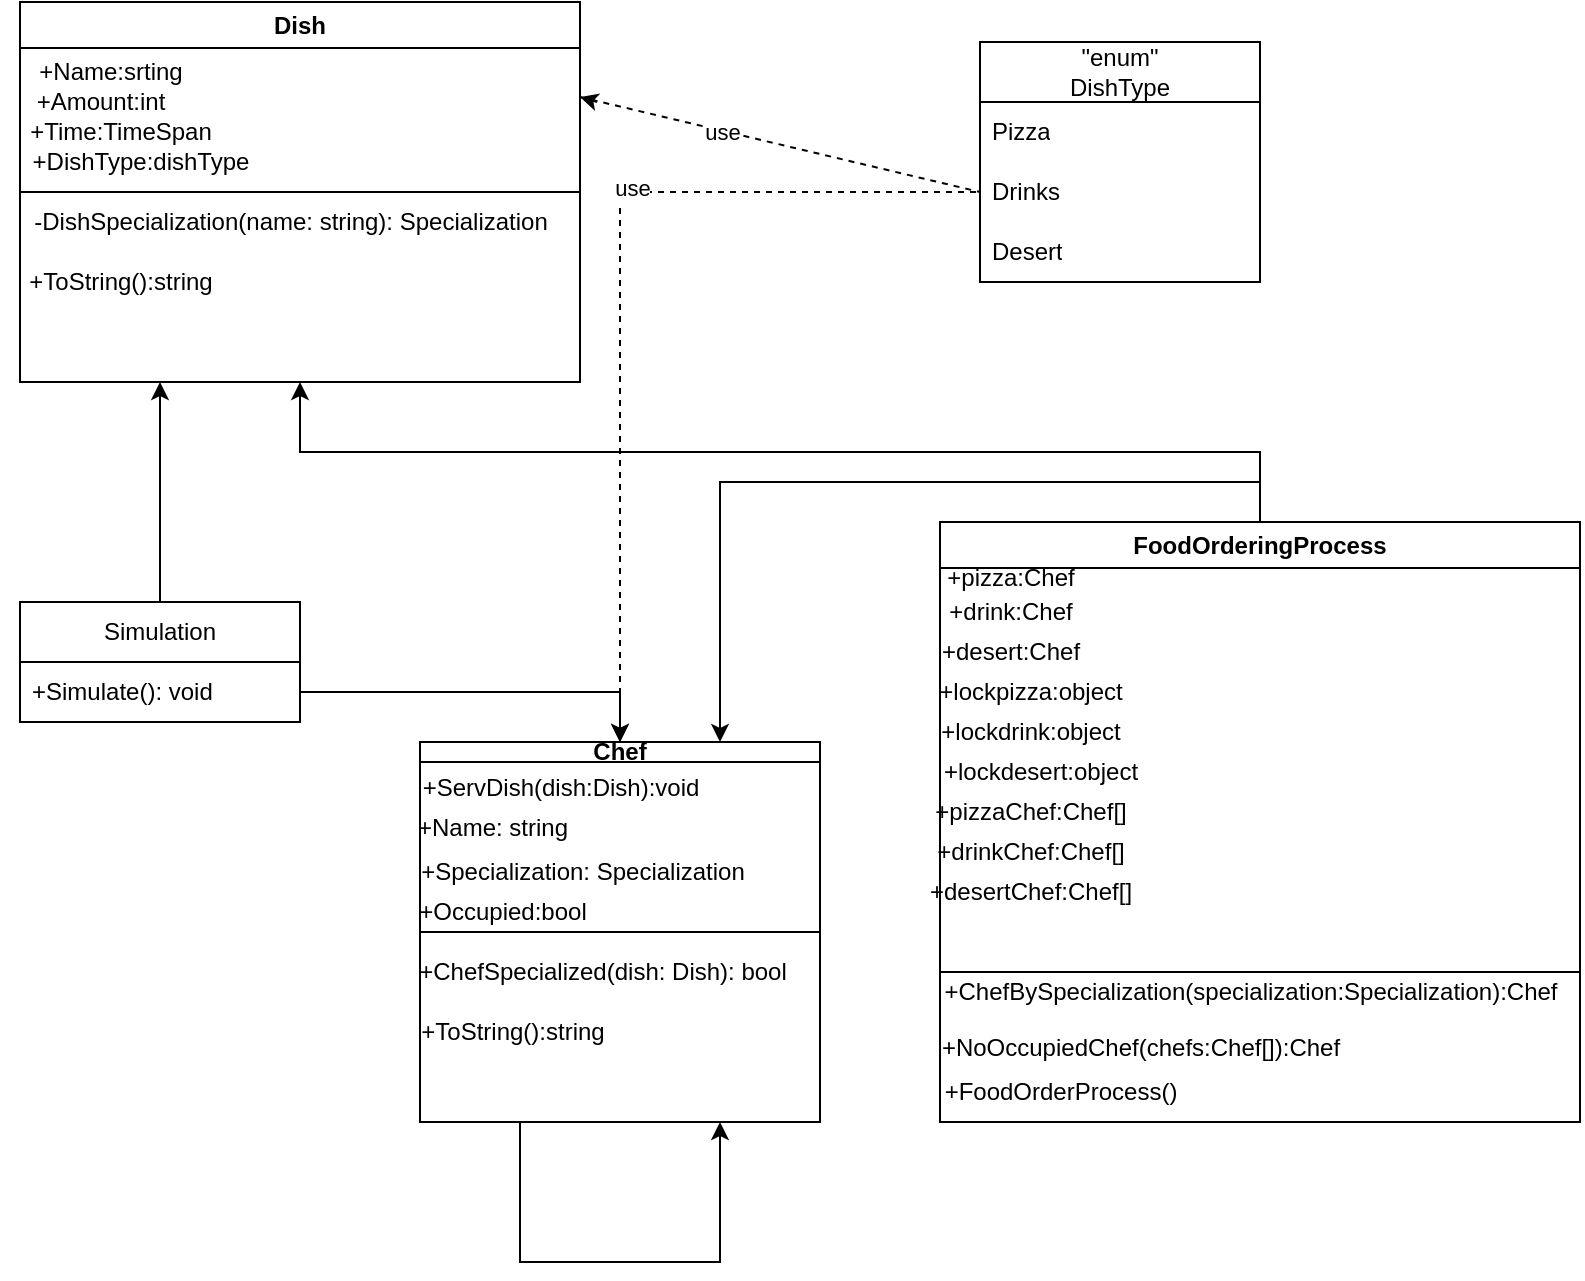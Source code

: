 <mxfile version="21.3.3" type="device">
  <diagram name="Страница 1" id="17ys860zthn6NOWWIRE2">
    <mxGraphModel dx="1434" dy="764" grid="1" gridSize="10" guides="1" tooltips="1" connect="1" arrows="1" fold="1" page="1" pageScale="1" pageWidth="827" pageHeight="1169" math="0" shadow="0">
      <root>
        <mxCell id="0" />
        <mxCell id="1" parent="0" />
        <mxCell id="uuniJi9aIR9j_ugRHp2k-5" value="&quot;enum&quot;&lt;br&gt;DishType" style="swimlane;fontStyle=0;childLayout=stackLayout;horizontal=1;startSize=30;horizontalStack=0;resizeParent=1;resizeParentMax=0;resizeLast=0;collapsible=1;marginBottom=0;whiteSpace=wrap;html=1;" parent="1" vertex="1">
          <mxGeometry x="520" y="110" width="140" height="120" as="geometry" />
        </mxCell>
        <mxCell id="uuniJi9aIR9j_ugRHp2k-6" value="Pizza" style="text;strokeColor=none;fillColor=none;align=left;verticalAlign=middle;spacingLeft=4;spacingRight=4;overflow=hidden;points=[[0,0.5],[1,0.5]];portConstraint=eastwest;rotatable=0;whiteSpace=wrap;html=1;" parent="uuniJi9aIR9j_ugRHp2k-5" vertex="1">
          <mxGeometry y="30" width="140" height="30" as="geometry" />
        </mxCell>
        <mxCell id="uuniJi9aIR9j_ugRHp2k-7" value="Drinks" style="text;strokeColor=none;fillColor=none;align=left;verticalAlign=middle;spacingLeft=4;spacingRight=4;overflow=hidden;points=[[0,0.5],[1,0.5]];portConstraint=eastwest;rotatable=0;whiteSpace=wrap;html=1;" parent="uuniJi9aIR9j_ugRHp2k-5" vertex="1">
          <mxGeometry y="60" width="140" height="30" as="geometry" />
        </mxCell>
        <mxCell id="uuniJi9aIR9j_ugRHp2k-8" value="Desert" style="text;strokeColor=none;fillColor=none;align=left;verticalAlign=middle;spacingLeft=4;spacingRight=4;overflow=hidden;points=[[0,0.5],[1,0.5]];portConstraint=eastwest;rotatable=0;whiteSpace=wrap;html=1;" parent="uuniJi9aIR9j_ugRHp2k-5" vertex="1">
          <mxGeometry y="90" width="140" height="30" as="geometry" />
        </mxCell>
        <mxCell id="uuniJi9aIR9j_ugRHp2k-9" value="Dish" style="swimlane;whiteSpace=wrap;html=1;" parent="1" vertex="1">
          <mxGeometry x="40" y="90" width="280" height="190" as="geometry" />
        </mxCell>
        <mxCell id="uuniJi9aIR9j_ugRHp2k-11" value="+Name:srting" style="text;html=1;align=center;verticalAlign=middle;resizable=0;points=[];autosize=1;strokeColor=none;fillColor=none;" parent="uuniJi9aIR9j_ugRHp2k-9" vertex="1">
          <mxGeometry x="-5" y="20" width="100" height="30" as="geometry" />
        </mxCell>
        <mxCell id="uuniJi9aIR9j_ugRHp2k-12" value="+Amount:int" style="text;html=1;align=center;verticalAlign=middle;resizable=0;points=[];autosize=1;strokeColor=none;fillColor=none;" parent="uuniJi9aIR9j_ugRHp2k-9" vertex="1">
          <mxGeometry x="-5" y="35" width="90" height="30" as="geometry" />
        </mxCell>
        <mxCell id="uuniJi9aIR9j_ugRHp2k-13" value="+Time:TimeSpan" style="text;html=1;align=center;verticalAlign=middle;resizable=0;points=[];autosize=1;strokeColor=none;fillColor=none;" parent="uuniJi9aIR9j_ugRHp2k-9" vertex="1">
          <mxGeometry x="-5" y="50" width="110" height="30" as="geometry" />
        </mxCell>
        <mxCell id="uuniJi9aIR9j_ugRHp2k-18" value="+DishType:dishType" style="text;html=1;align=center;verticalAlign=middle;resizable=0;points=[];autosize=1;strokeColor=none;fillColor=none;" parent="uuniJi9aIR9j_ugRHp2k-9" vertex="1">
          <mxGeometry x="-5" y="65" width="130" height="30" as="geometry" />
        </mxCell>
        <mxCell id="uuniJi9aIR9j_ugRHp2k-25" value="-DishSpecialization(name: string): Specialization" style="text;html=1;align=center;verticalAlign=middle;resizable=0;points=[];autosize=1;strokeColor=none;fillColor=none;" parent="uuniJi9aIR9j_ugRHp2k-9" vertex="1">
          <mxGeometry x="-5" y="95" width="280" height="30" as="geometry" />
        </mxCell>
        <mxCell id="uuniJi9aIR9j_ugRHp2k-26" value="+ToString():string" style="text;html=1;align=center;verticalAlign=middle;resizable=0;points=[];autosize=1;strokeColor=none;fillColor=none;" parent="uuniJi9aIR9j_ugRHp2k-9" vertex="1">
          <mxGeometry x="-10" y="125" width="120" height="30" as="geometry" />
        </mxCell>
        <mxCell id="uuniJi9aIR9j_ugRHp2k-54" style="edgeStyle=orthogonalEdgeStyle;rounded=0;orthogonalLoop=1;jettySize=auto;html=1;exitX=0.5;exitY=0;exitDx=0;exitDy=0;entryX=0.25;entryY=1;entryDx=0;entryDy=0;" parent="1" source="uuniJi9aIR9j_ugRHp2k-19" target="uuniJi9aIR9j_ugRHp2k-9" edge="1">
          <mxGeometry relative="1" as="geometry" />
        </mxCell>
        <mxCell id="uuniJi9aIR9j_ugRHp2k-19" value="Simulation" style="swimlane;fontStyle=0;childLayout=stackLayout;horizontal=1;startSize=30;horizontalStack=0;resizeParent=1;resizeParentMax=0;resizeLast=0;collapsible=1;marginBottom=0;whiteSpace=wrap;html=1;" parent="1" vertex="1">
          <mxGeometry x="40" y="390" width="140" height="60" as="geometry" />
        </mxCell>
        <mxCell id="uuniJi9aIR9j_ugRHp2k-20" value="+Simulate(): void" style="text;strokeColor=none;fillColor=none;align=left;verticalAlign=middle;spacingLeft=4;spacingRight=4;overflow=hidden;points=[[0,0.5],[1,0.5]];portConstraint=eastwest;rotatable=0;whiteSpace=wrap;html=1;" parent="uuniJi9aIR9j_ugRHp2k-19" vertex="1">
          <mxGeometry y="30" width="140" height="30" as="geometry" />
        </mxCell>
        <mxCell id="uuniJi9aIR9j_ugRHp2k-23" value="Chef" style="swimlane;whiteSpace=wrap;html=1;startSize=10;" parent="1" vertex="1">
          <mxGeometry x="240" y="460" width="200" height="190" as="geometry" />
        </mxCell>
        <mxCell id="uuniJi9aIR9j_ugRHp2k-27" value="+Name: string" style="text;html=1;align=center;verticalAlign=middle;resizable=0;points=[];autosize=1;strokeColor=none;fillColor=none;" parent="uuniJi9aIR9j_ugRHp2k-23" vertex="1">
          <mxGeometry x="-14" y="28" width="100" height="30" as="geometry" />
        </mxCell>
        <mxCell id="uuniJi9aIR9j_ugRHp2k-28" value="+Specialization: Specialization" style="text;html=1;align=center;verticalAlign=middle;resizable=0;points=[];autosize=1;strokeColor=none;fillColor=none;" parent="uuniJi9aIR9j_ugRHp2k-23" vertex="1">
          <mxGeometry x="-14" y="50" width="190" height="30" as="geometry" />
        </mxCell>
        <mxCell id="uuniJi9aIR9j_ugRHp2k-29" value="+Occupied:bool" style="text;html=1;align=center;verticalAlign=middle;resizable=0;points=[];autosize=1;strokeColor=none;fillColor=none;" parent="uuniJi9aIR9j_ugRHp2k-23" vertex="1">
          <mxGeometry x="-14" y="70" width="110" height="30" as="geometry" />
        </mxCell>
        <mxCell id="uuniJi9aIR9j_ugRHp2k-31" value="+ChefSpecialized(dish: Dish): bool" style="text;html=1;align=center;verticalAlign=middle;resizable=0;points=[];autosize=1;strokeColor=none;fillColor=none;" parent="uuniJi9aIR9j_ugRHp2k-23" vertex="1">
          <mxGeometry x="-14" y="100" width="210" height="30" as="geometry" />
        </mxCell>
        <mxCell id="uuniJi9aIR9j_ugRHp2k-33" value="+ToString():string" style="text;html=1;align=center;verticalAlign=middle;resizable=0;points=[];autosize=1;strokeColor=none;fillColor=none;" parent="uuniJi9aIR9j_ugRHp2k-23" vertex="1">
          <mxGeometry x="-14" y="130" width="120" height="30" as="geometry" />
        </mxCell>
        <mxCell id="uuniJi9aIR9j_ugRHp2k-24" value="" style="endArrow=none;html=1;rounded=0;exitX=0;exitY=0.5;exitDx=0;exitDy=0;entryX=1;entryY=0.5;entryDx=0;entryDy=0;" parent="1" source="uuniJi9aIR9j_ugRHp2k-9" target="uuniJi9aIR9j_ugRHp2k-9" edge="1">
          <mxGeometry width="50" height="50" relative="1" as="geometry">
            <mxPoint x="320" y="350" as="sourcePoint" />
            <mxPoint x="370" y="300" as="targetPoint" />
          </mxGeometry>
        </mxCell>
        <mxCell id="uuniJi9aIR9j_ugRHp2k-30" value="" style="endArrow=none;html=1;rounded=0;entryX=1;entryY=0.5;entryDx=0;entryDy=0;exitX=0;exitY=0.5;exitDx=0;exitDy=0;" parent="1" source="uuniJi9aIR9j_ugRHp2k-23" target="uuniJi9aIR9j_ugRHp2k-23" edge="1">
          <mxGeometry width="50" height="50" relative="1" as="geometry">
            <mxPoint x="240" y="460" as="sourcePoint" />
            <mxPoint x="370" y="310" as="targetPoint" />
          </mxGeometry>
        </mxCell>
        <mxCell id="uuniJi9aIR9j_ugRHp2k-32" value="+ServDish(dish:Dish):void" style="text;html=1;align=center;verticalAlign=middle;resizable=0;points=[];autosize=1;strokeColor=none;fillColor=none;" parent="1" vertex="1">
          <mxGeometry x="230" y="468" width="160" height="30" as="geometry" />
        </mxCell>
        <mxCell id="uuniJi9aIR9j_ugRHp2k-56" style="edgeStyle=orthogonalEdgeStyle;rounded=0;orthogonalLoop=1;jettySize=auto;html=1;exitX=0.5;exitY=0;exitDx=0;exitDy=0;entryX=0.5;entryY=1;entryDx=0;entryDy=0;" parent="1" source="uuniJi9aIR9j_ugRHp2k-34" target="uuniJi9aIR9j_ugRHp2k-9" edge="1">
          <mxGeometry relative="1" as="geometry" />
        </mxCell>
        <mxCell id="uuniJi9aIR9j_ugRHp2k-58" style="edgeStyle=orthogonalEdgeStyle;rounded=0;orthogonalLoop=1;jettySize=auto;html=1;exitX=0.5;exitY=0;exitDx=0;exitDy=0;entryX=0.75;entryY=0;entryDx=0;entryDy=0;" parent="1" source="uuniJi9aIR9j_ugRHp2k-34" target="uuniJi9aIR9j_ugRHp2k-23" edge="1">
          <mxGeometry relative="1" as="geometry" />
        </mxCell>
        <mxCell id="uuniJi9aIR9j_ugRHp2k-34" value="FoodOrderingProcess" style="swimlane;whiteSpace=wrap;html=1;" parent="1" vertex="1">
          <mxGeometry x="500" y="350" width="320" height="300" as="geometry" />
        </mxCell>
        <mxCell id="uuniJi9aIR9j_ugRHp2k-35" value="+pizza:Chef" style="text;html=1;align=center;verticalAlign=middle;resizable=0;points=[];autosize=1;strokeColor=none;fillColor=none;" parent="uuniJi9aIR9j_ugRHp2k-34" vertex="1">
          <mxGeometry x="-10" y="13" width="90" height="30" as="geometry" />
        </mxCell>
        <mxCell id="uuniJi9aIR9j_ugRHp2k-36" value="+drink:Chef" style="text;html=1;align=center;verticalAlign=middle;resizable=0;points=[];autosize=1;strokeColor=none;fillColor=none;" parent="uuniJi9aIR9j_ugRHp2k-34" vertex="1">
          <mxGeometry x="-10" y="30" width="90" height="30" as="geometry" />
        </mxCell>
        <mxCell id="uuniJi9aIR9j_ugRHp2k-37" value="+desert:Chef" style="text;html=1;align=center;verticalAlign=middle;resizable=0;points=[];autosize=1;strokeColor=none;fillColor=none;" parent="uuniJi9aIR9j_ugRHp2k-34" vertex="1">
          <mxGeometry x="-10" y="50" width="90" height="30" as="geometry" />
        </mxCell>
        <mxCell id="uuniJi9aIR9j_ugRHp2k-38" value="+lockdrink:object" style="text;html=1;align=center;verticalAlign=middle;resizable=0;points=[];autosize=1;strokeColor=none;fillColor=none;" parent="uuniJi9aIR9j_ugRHp2k-34" vertex="1">
          <mxGeometry x="-10" y="90" width="110" height="30" as="geometry" />
        </mxCell>
        <mxCell id="uuniJi9aIR9j_ugRHp2k-39" value="+lockpizza:object" style="text;html=1;align=center;verticalAlign=middle;resizable=0;points=[];autosize=1;strokeColor=none;fillColor=none;" parent="uuniJi9aIR9j_ugRHp2k-34" vertex="1">
          <mxGeometry x="-15" y="70" width="120" height="30" as="geometry" />
        </mxCell>
        <mxCell id="uuniJi9aIR9j_ugRHp2k-40" value="+lockdesert:object" style="text;html=1;align=center;verticalAlign=middle;resizable=0;points=[];autosize=1;strokeColor=none;fillColor=none;" parent="uuniJi9aIR9j_ugRHp2k-34" vertex="1">
          <mxGeometry x="-10" y="110" width="120" height="30" as="geometry" />
        </mxCell>
        <mxCell id="uuniJi9aIR9j_ugRHp2k-41" value="+pizzaChef:Chef[]" style="text;html=1;align=center;verticalAlign=middle;resizable=0;points=[];autosize=1;strokeColor=none;fillColor=none;" parent="uuniJi9aIR9j_ugRHp2k-34" vertex="1">
          <mxGeometry x="-15" y="130" width="120" height="30" as="geometry" />
        </mxCell>
        <mxCell id="uuniJi9aIR9j_ugRHp2k-42" value="+drinkChef:Chef[]" style="text;html=1;align=center;verticalAlign=middle;resizable=0;points=[];autosize=1;strokeColor=none;fillColor=none;" parent="uuniJi9aIR9j_ugRHp2k-34" vertex="1">
          <mxGeometry x="-15" y="150" width="120" height="30" as="geometry" />
        </mxCell>
        <mxCell id="uuniJi9aIR9j_ugRHp2k-43" value="+desertChef:Chef[]" style="text;html=1;align=center;verticalAlign=middle;resizable=0;points=[];autosize=1;strokeColor=none;fillColor=none;" parent="uuniJi9aIR9j_ugRHp2k-34" vertex="1">
          <mxGeometry x="-15" y="170" width="120" height="30" as="geometry" />
        </mxCell>
        <mxCell id="uuniJi9aIR9j_ugRHp2k-45" value="+ChefBySpecialization(specialization:Specialization):Chef" style="text;html=1;align=center;verticalAlign=middle;resizable=0;points=[];autosize=1;strokeColor=none;fillColor=none;" parent="uuniJi9aIR9j_ugRHp2k-34" vertex="1">
          <mxGeometry x="-10" y="220" width="330" height="30" as="geometry" />
        </mxCell>
        <mxCell id="uuniJi9aIR9j_ugRHp2k-46" value="+NoOccupiedChef(chefs:Chef[]):Chef" style="text;html=1;align=center;verticalAlign=middle;resizable=0;points=[];autosize=1;strokeColor=none;fillColor=none;" parent="uuniJi9aIR9j_ugRHp2k-34" vertex="1">
          <mxGeometry x="-10" y="248" width="220" height="30" as="geometry" />
        </mxCell>
        <mxCell id="uuniJi9aIR9j_ugRHp2k-47" value="+FoodOrderProcess()" style="text;html=1;align=center;verticalAlign=middle;resizable=0;points=[];autosize=1;strokeColor=none;fillColor=none;" parent="uuniJi9aIR9j_ugRHp2k-34" vertex="1">
          <mxGeometry x="-10" y="270" width="140" height="30" as="geometry" />
        </mxCell>
        <mxCell id="uuniJi9aIR9j_ugRHp2k-44" value="" style="endArrow=none;html=1;rounded=0;entryX=1;entryY=0.75;entryDx=0;entryDy=0;exitX=0;exitY=0.75;exitDx=0;exitDy=0;" parent="1" source="uuniJi9aIR9j_ugRHp2k-34" target="uuniJi9aIR9j_ugRHp2k-34" edge="1">
          <mxGeometry width="50" height="50" relative="1" as="geometry">
            <mxPoint x="320" y="470" as="sourcePoint" />
            <mxPoint x="370" y="420" as="targetPoint" />
          </mxGeometry>
        </mxCell>
        <mxCell id="uuniJi9aIR9j_ugRHp2k-48" value="" style="endArrow=none;dashed=1;html=1;rounded=0;entryX=0;entryY=0.5;entryDx=0;entryDy=0;exitX=0.5;exitY=0;exitDx=0;exitDy=0;" parent="1" source="uuniJi9aIR9j_ugRHp2k-23" target="uuniJi9aIR9j_ugRHp2k-7" edge="1">
          <mxGeometry width="50" height="50" relative="1" as="geometry">
            <mxPoint x="650" y="270" as="sourcePoint" />
            <mxPoint x="700" y="220" as="targetPoint" />
            <Array as="points">
              <mxPoint x="340" y="185" />
            </Array>
          </mxGeometry>
        </mxCell>
        <mxCell id="uuniJi9aIR9j_ugRHp2k-53" value="use" style="edgeLabel;html=1;align=center;verticalAlign=middle;resizable=0;points=[];" parent="uuniJi9aIR9j_ugRHp2k-48" vertex="1" connectable="0">
          <mxGeometry x="0.234" y="2" relative="1" as="geometry">
            <mxPoint as="offset" />
          </mxGeometry>
        </mxCell>
        <mxCell id="uuniJi9aIR9j_ugRHp2k-49" value="" style="endArrow=classic;html=1;rounded=0;entryX=0.5;entryY=0;entryDx=0;entryDy=0;" parent="1" target="uuniJi9aIR9j_ugRHp2k-23" edge="1">
          <mxGeometry width="50" height="50" relative="1" as="geometry">
            <mxPoint x="340" y="450" as="sourcePoint" />
            <mxPoint x="340" y="340" as="targetPoint" />
          </mxGeometry>
        </mxCell>
        <mxCell id="uuniJi9aIR9j_ugRHp2k-50" value="" style="endArrow=none;dashed=1;html=1;rounded=0;exitX=1;exitY=0.25;exitDx=0;exitDy=0;entryX=0;entryY=0.5;entryDx=0;entryDy=0;" parent="1" source="uuniJi9aIR9j_ugRHp2k-9" target="uuniJi9aIR9j_ugRHp2k-7" edge="1">
          <mxGeometry width="50" height="50" relative="1" as="geometry">
            <mxPoint x="510" y="280" as="sourcePoint" />
            <mxPoint x="560" y="230" as="targetPoint" />
          </mxGeometry>
        </mxCell>
        <mxCell id="uuniJi9aIR9j_ugRHp2k-52" value="use" style="edgeLabel;html=1;align=center;verticalAlign=middle;resizable=0;points=[];" parent="uuniJi9aIR9j_ugRHp2k-50" vertex="1" connectable="0">
          <mxGeometry x="-0.296" relative="1" as="geometry">
            <mxPoint as="offset" />
          </mxGeometry>
        </mxCell>
        <mxCell id="uuniJi9aIR9j_ugRHp2k-51" value="" style="endArrow=classic;html=1;rounded=0;entryX=1;entryY=0.25;entryDx=0;entryDy=0;" parent="1" target="uuniJi9aIR9j_ugRHp2k-9" edge="1">
          <mxGeometry width="50" height="50" relative="1" as="geometry">
            <mxPoint x="328.462" y="140" as="sourcePoint" />
            <mxPoint x="560" y="230" as="targetPoint" />
          </mxGeometry>
        </mxCell>
        <mxCell id="uuniJi9aIR9j_ugRHp2k-55" style="edgeStyle=orthogonalEdgeStyle;rounded=0;orthogonalLoop=1;jettySize=auto;html=1;exitX=1;exitY=0.5;exitDx=0;exitDy=0;entryX=0.5;entryY=0;entryDx=0;entryDy=0;" parent="1" source="uuniJi9aIR9j_ugRHp2k-20" target="uuniJi9aIR9j_ugRHp2k-23" edge="1">
          <mxGeometry relative="1" as="geometry" />
        </mxCell>
        <mxCell id="c1EwhjOW_MzNmSeJBZGV-1" style="edgeStyle=orthogonalEdgeStyle;rounded=0;orthogonalLoop=1;jettySize=auto;html=1;exitX=0.25;exitY=1;exitDx=0;exitDy=0;entryX=0.75;entryY=1;entryDx=0;entryDy=0;" edge="1" parent="1" source="uuniJi9aIR9j_ugRHp2k-23" target="uuniJi9aIR9j_ugRHp2k-23">
          <mxGeometry relative="1" as="geometry">
            <Array as="points">
              <mxPoint x="290" y="720" />
              <mxPoint x="390" y="720" />
            </Array>
          </mxGeometry>
        </mxCell>
      </root>
    </mxGraphModel>
  </diagram>
</mxfile>
